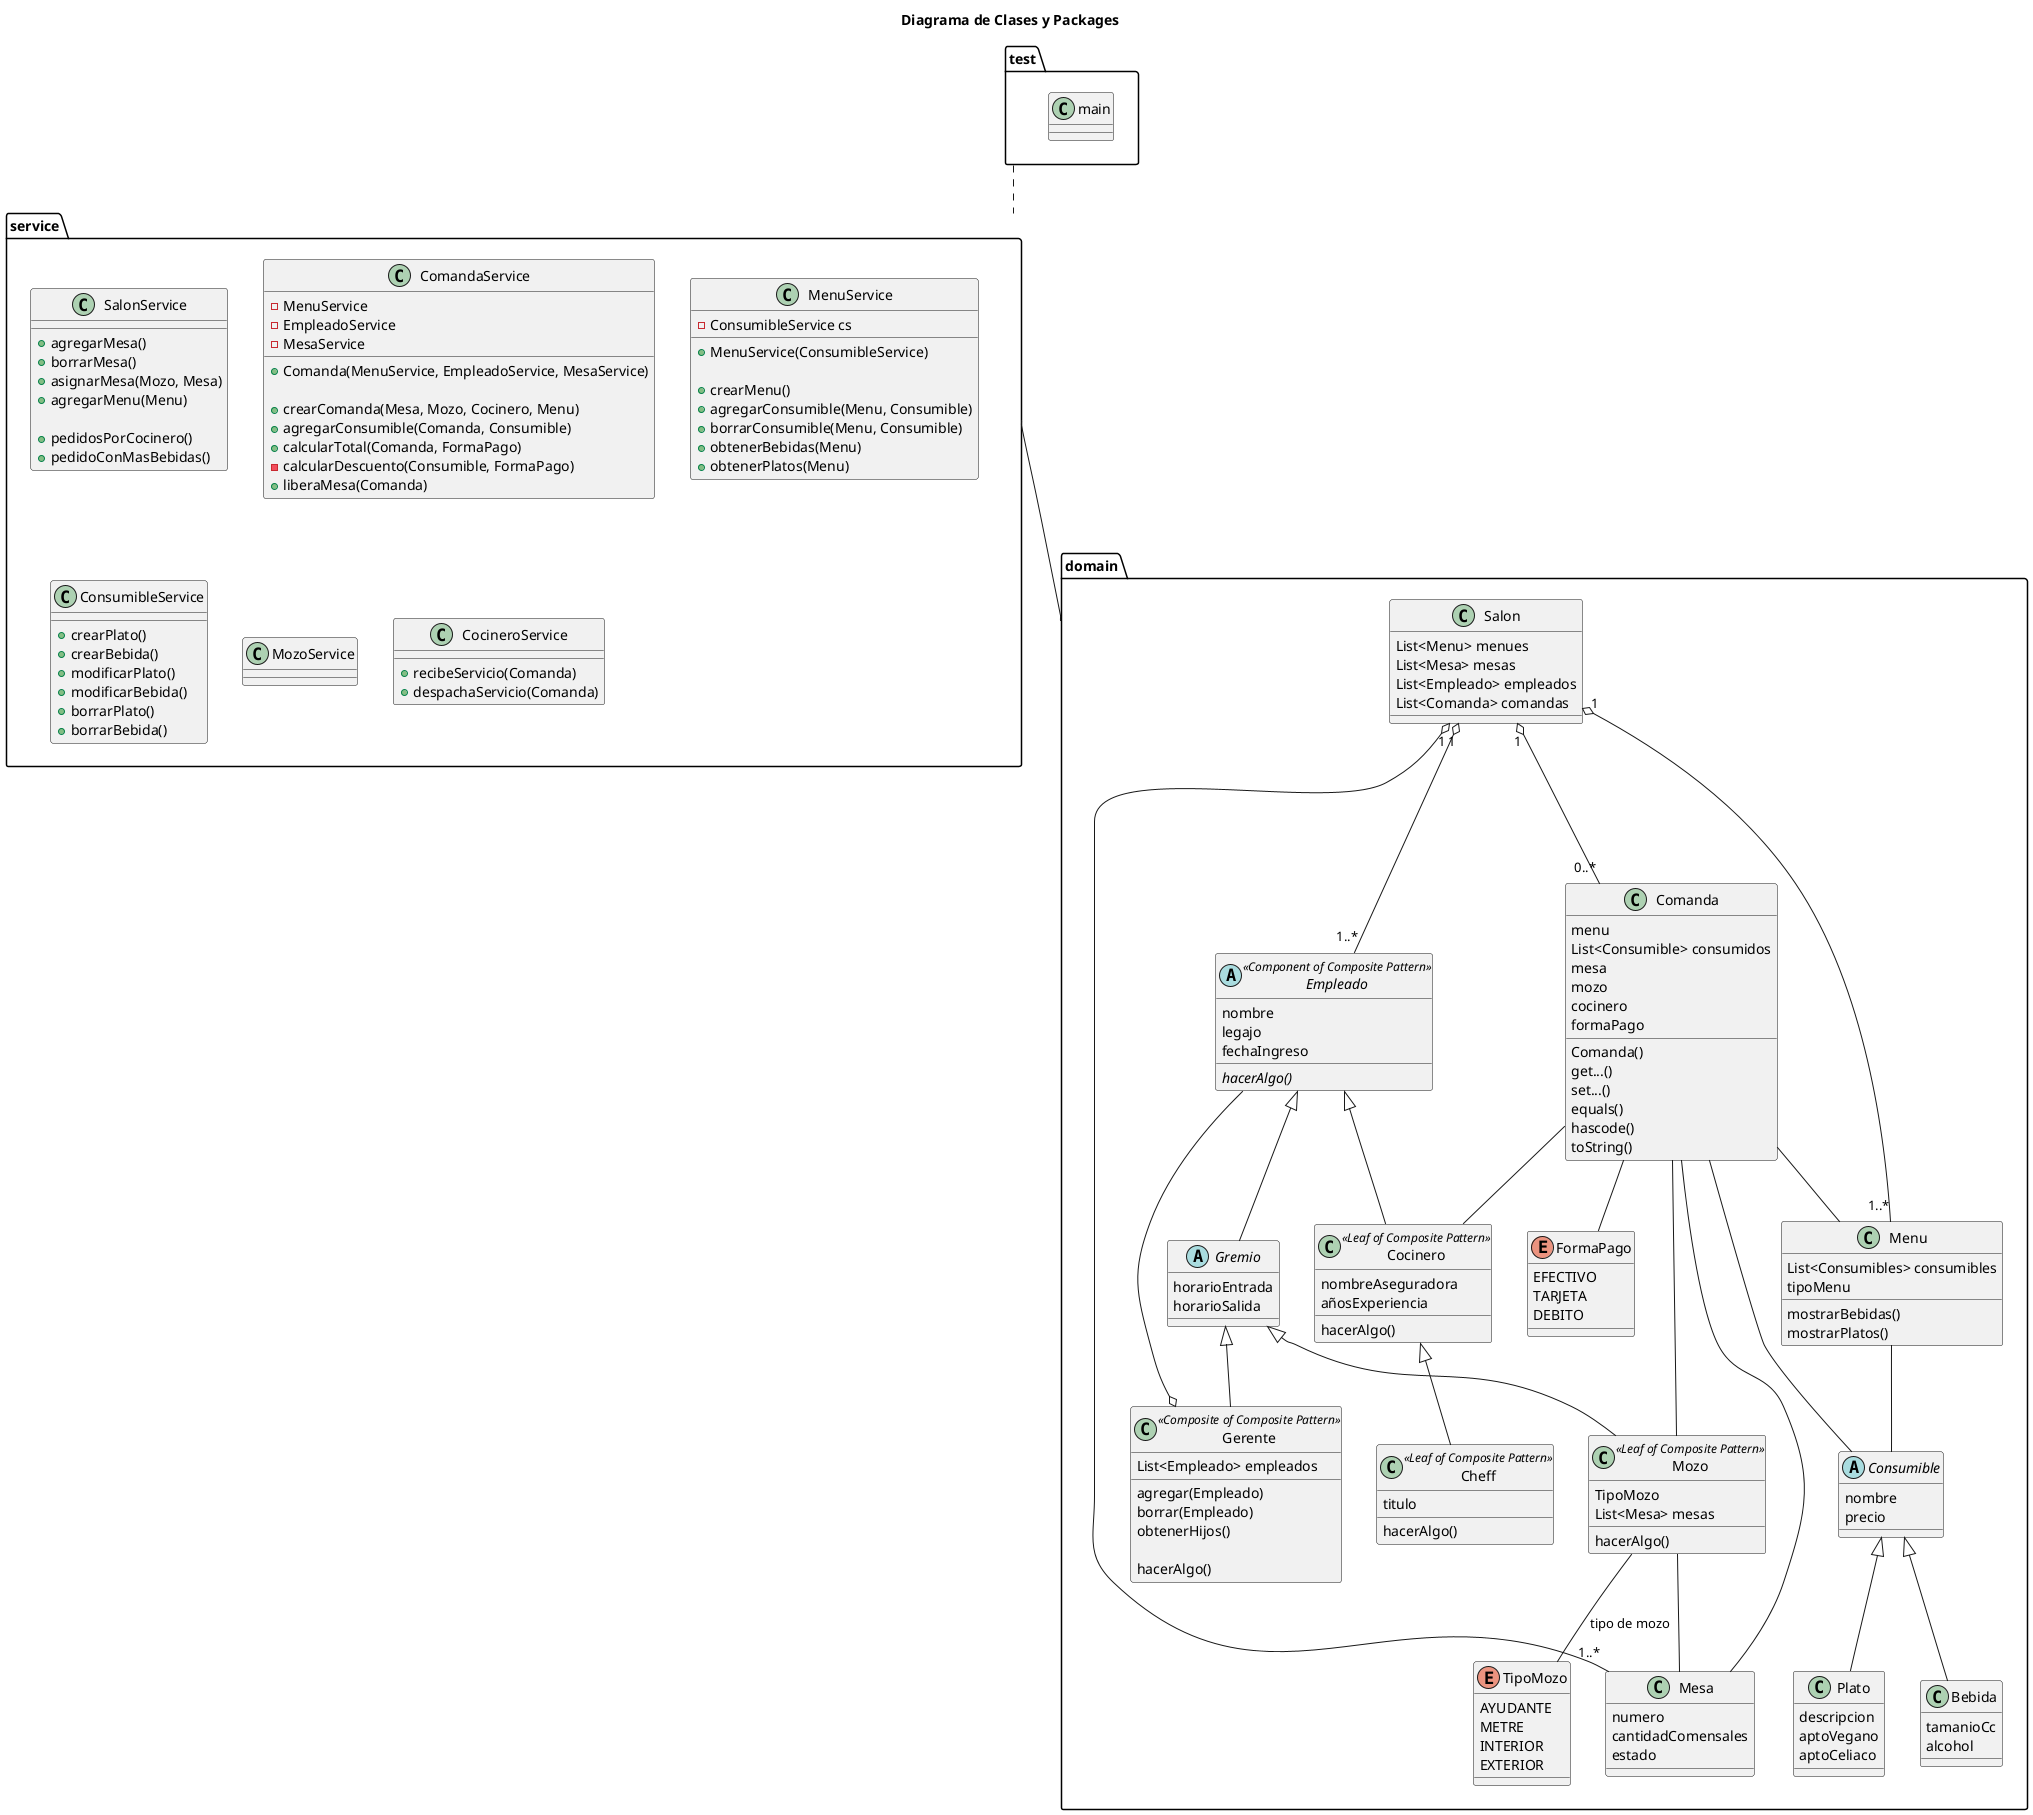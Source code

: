 @startuml


Title Diagrama de Clases y Packages

package domain{
	class Salon{
		List<Menu> menues
		List<Mesa> mesas
		List<Empleado> empleados
		List<Comanda> comandas
	}

	class Mesa {
		numero
		cantidadComensales
		estado
	}

	abstract class Empleado <<Component of Composite Pattern>>{
		nombre
    	legajo
		fechaIngreso

		{abstract} hacerAlgo()
	}

	class Gerente <<Composite of Composite Pattern>>{
		List<Empleado> empleados

		agregar(Empleado)
		borrar(Empleado)
		obtenerHijos()

		hacerAlgo()
	}
	class Mozo <<Leaf of Composite Pattern>>{
		TipoMozo
		List<Mesa> mesas
		hacerAlgo()
	}

	class Cocinero<<Leaf of Composite Pattern>>{
		nombreAseguradora
		añosExperiencia
		hacerAlgo()
	}

	class Cheff<<Leaf of Composite Pattern>>{
		titulo
		hacerAlgo()
	}

	abstract class Gremio {
		horarioEntrada
		horarioSalida
	}

	enum TipoMozo{
	AYUDANTE
	METRE
	INTERIOR
	EXTERIOR
	}


	class Menu{
		List<Consumibles> consumibles
		tipoMenu

		mostrarBebidas()
		mostrarPlatos()
	}

	abstract class Consumible{
		nombre
		precio
	}

	class Plato{
		descripcion
		aptoVegano
		aptoCeliaco
	}

	class Bebida{
		tamanioCc
		alcohol
	}

	class Comanda{
		menu
		List<Consumible> consumidos
		mesa
		mozo
		cocinero
		formaPago

		Comanda()
		get...()
		set...()
		equals()
		hascode()
		toString()

	}


	enum FormaPago{
		EFECTIVO
		TARJETA
		DEBITO
	}



}

Comanda -- Mesa
Comanda -- Menu
Comanda -- Consumible
Comanda -- Mozo
Comanda -- Cocinero
Comanda -- FormaPago



Menu -- Consumible
Consumible <|-- Bebida
Consumible <|-- Plato


Salon "1" o--- "1..*" Mesa
Salon "1" o--- "1..*" Empleado
Salon "1" o--- "1..*" Menu
Salon "1" o--- "0..*" Comanda

Empleado <|-- Gremio
Gremio <|-- Gerente
Gremio <|-- Mozo
Empleado <|-- Cocinero
Cocinero <|-- Cheff
Gerente o-- Empleado

Mozo -- TipoMozo : tipo de mozo
Mozo -- Mesa

package service{

	class SalonService{
		+ agregarMesa()
	    + borrarMesa()
	    + asignarMesa(Mozo, Mesa)
	    + agregarMenu(Menu)

	   	+pedidosPorCocinero()
	   	+pedidoConMasBebidas()
	}

	class ComandaService {
		- MenuService
		- EmpleadoService
		- MesaService

		+ Comanda(MenuService, EmpleadoService, MesaService)

		+ crearComanda(Mesa, Mozo, Cocinero, Menu)
		+ agregarConsumible(Comanda, Consumible)
		+ calcularTotal(Comanda, FormaPago)
		- calcularDescuento(Consumible, FormaPago)
		+ liberaMesa(Comanda)

	}

	class MenuService{
		- ConsumibleService cs

		+ MenuService(ConsumibleService)

		+ crearMenu()
		+ agregarConsumible(Menu, Consumible)
		+ borrarConsumible(Menu, Consumible)
		+ obtenerBebidas(Menu)
		+ obtenerPlatos(Menu)
	}

	class ConsumibleService{
		+ crearPlato()
		+ crearBebida()
		+ modificarPlato()
		+ modificarBebida()
		+ borrarPlato()
		+ borrarBebida()
	}


	class MozoService{
	}

	class CocineroService{
		+ recibeServicio(Comanda)
		+ despachaServicio(Comanda)
	}

}

package test{

	class main{}

}



test .. service
service -- domain
@enduml
